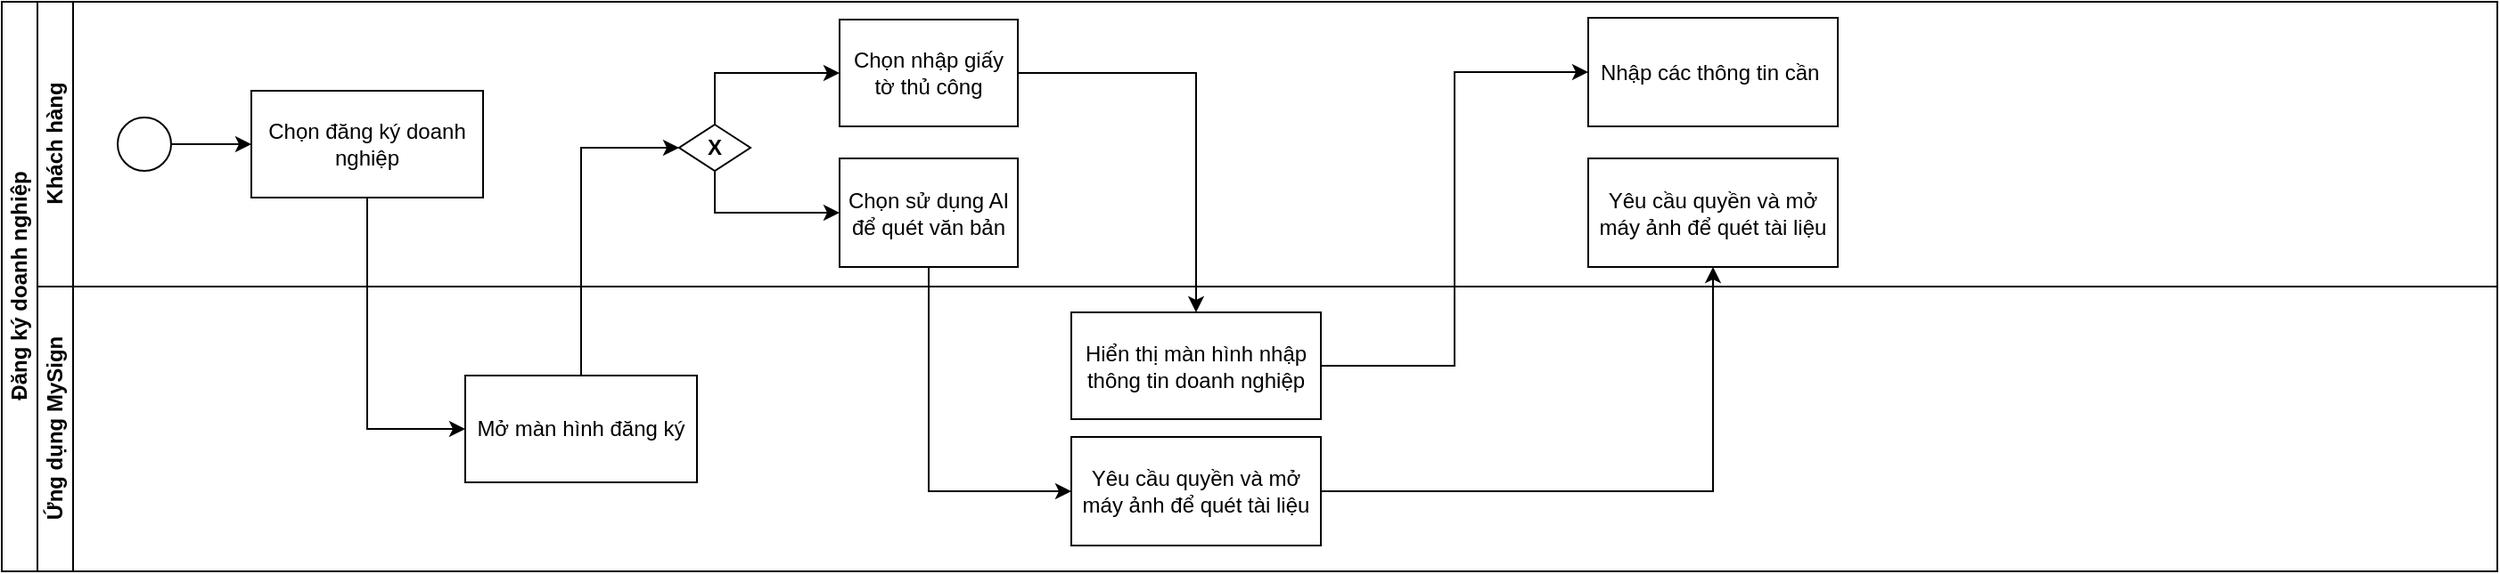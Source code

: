 <mxfile version="22.1.21" type="github">
  <diagram id="prtHgNgQTEPvFCAcTncT" name="Page-1">
    <mxGraphModel dx="1050" dy="522" grid="1" gridSize="10" guides="1" tooltips="1" connect="1" arrows="1" fold="1" page="1" pageScale="1" pageWidth="827" pageHeight="1169" math="0" shadow="0">
      <root>
        <mxCell id="0" />
        <mxCell id="1" parent="0" />
        <mxCell id="dNxyNK7c78bLwvsdeMH5-19" value="Đăng ký doanh nghiệp" style="swimlane;html=1;childLayout=stackLayout;resizeParent=1;resizeParentMax=0;horizontal=0;startSize=20;horizontalStack=0;" parent="1" vertex="1">
          <mxGeometry x="110" y="130" width="1400" height="320" as="geometry" />
        </mxCell>
        <mxCell id="dNxyNK7c78bLwvsdeMH5-27" value="" style="edgeStyle=orthogonalEdgeStyle;rounded=0;orthogonalLoop=1;jettySize=auto;html=1;endArrow=classic;endFill=1;entryX=0;entryY=0.5;entryDx=0;entryDy=0;exitX=0.5;exitY=1;exitDx=0;exitDy=0;" parent="dNxyNK7c78bLwvsdeMH5-19" source="dNxyNK7c78bLwvsdeMH5-24" target="dNxyNK7c78bLwvsdeMH5-26" edge="1">
          <mxGeometry relative="1" as="geometry" />
        </mxCell>
        <mxCell id="dNxyNK7c78bLwvsdeMH5-20" value="Khách hàng" style="swimlane;html=1;startSize=20;horizontal=0;" parent="dNxyNK7c78bLwvsdeMH5-19" vertex="1">
          <mxGeometry x="20" width="1380" height="160" as="geometry" />
        </mxCell>
        <mxCell id="dNxyNK7c78bLwvsdeMH5-25" value="" style="edgeStyle=orthogonalEdgeStyle;rounded=0;orthogonalLoop=1;jettySize=auto;html=1;" parent="dNxyNK7c78bLwvsdeMH5-20" source="dNxyNK7c78bLwvsdeMH5-23" target="dNxyNK7c78bLwvsdeMH5-24" edge="1">
          <mxGeometry relative="1" as="geometry" />
        </mxCell>
        <mxCell id="dNxyNK7c78bLwvsdeMH5-23" value="" style="ellipse;whiteSpace=wrap;html=1;aspect=fixed;" parent="dNxyNK7c78bLwvsdeMH5-20" vertex="1">
          <mxGeometry x="45" y="65" width="30" height="30" as="geometry" />
        </mxCell>
        <mxCell id="dNxyNK7c78bLwvsdeMH5-24" value="Chọn đăng ký doanh nghiệp" style="rounded=0;whiteSpace=wrap;html=1;fontFamily=Helvetica;fontSize=12;fontColor=#000000;align=center;" parent="dNxyNK7c78bLwvsdeMH5-20" vertex="1">
          <mxGeometry x="120" y="50" width="130" height="60" as="geometry" />
        </mxCell>
        <mxCell id="jxNuXybysWQxjCqKWfZ1-5" value="" style="edgeStyle=orthogonalEdgeStyle;rounded=0;orthogonalLoop=1;jettySize=auto;html=1;exitX=0.5;exitY=0;exitDx=0;exitDy=0;entryX=0;entryY=0.5;entryDx=0;entryDy=0;" edge="1" parent="dNxyNK7c78bLwvsdeMH5-20" source="jxNuXybysWQxjCqKWfZ1-3" target="jxNuXybysWQxjCqKWfZ1-4">
          <mxGeometry relative="1" as="geometry" />
        </mxCell>
        <mxCell id="jxNuXybysWQxjCqKWfZ1-7" style="edgeStyle=orthogonalEdgeStyle;rounded=0;orthogonalLoop=1;jettySize=auto;html=1;entryX=0;entryY=0.5;entryDx=0;entryDy=0;exitX=0.5;exitY=1;exitDx=0;exitDy=0;" edge="1" parent="dNxyNK7c78bLwvsdeMH5-20" source="jxNuXybysWQxjCqKWfZ1-3" target="jxNuXybysWQxjCqKWfZ1-6">
          <mxGeometry relative="1" as="geometry" />
        </mxCell>
        <mxCell id="jxNuXybysWQxjCqKWfZ1-3" value="&lt;b&gt;X&lt;/b&gt;" style="rhombus;whiteSpace=wrap;html=1;" vertex="1" parent="dNxyNK7c78bLwvsdeMH5-20">
          <mxGeometry x="360" y="69" width="40" height="26" as="geometry" />
        </mxCell>
        <mxCell id="jxNuXybysWQxjCqKWfZ1-4" value="Chọn nhập giấy tờ thủ công" style="whiteSpace=wrap;html=1;" vertex="1" parent="dNxyNK7c78bLwvsdeMH5-20">
          <mxGeometry x="450" y="10" width="100" height="60" as="geometry" />
        </mxCell>
        <mxCell id="jxNuXybysWQxjCqKWfZ1-6" value="Chọn sử dụng AI để quét văn bản" style="whiteSpace=wrap;html=1;" vertex="1" parent="dNxyNK7c78bLwvsdeMH5-20">
          <mxGeometry x="450" y="88" width="100" height="61" as="geometry" />
        </mxCell>
        <mxCell id="jxNuXybysWQxjCqKWfZ1-12" value="Yêu cầu quyền và mở máy ảnh để quét tài liệu" style="whiteSpace=wrap;html=1;" vertex="1" parent="dNxyNK7c78bLwvsdeMH5-20">
          <mxGeometry x="870" y="88" width="140" height="61" as="geometry" />
        </mxCell>
        <mxCell id="jxNuXybysWQxjCqKWfZ1-14" value="Nhập các thông tin cần&amp;nbsp;" style="whiteSpace=wrap;html=1;" vertex="1" parent="dNxyNK7c78bLwvsdeMH5-20">
          <mxGeometry x="870" y="9" width="140" height="61" as="geometry" />
        </mxCell>
        <mxCell id="dNxyNK7c78bLwvsdeMH5-21" value="Ứng dụng MySign" style="swimlane;html=1;startSize=20;horizontal=0;" parent="dNxyNK7c78bLwvsdeMH5-19" vertex="1">
          <mxGeometry x="20" y="160" width="1380" height="160" as="geometry" />
        </mxCell>
        <mxCell id="dNxyNK7c78bLwvsdeMH5-26" value="Mở màn hình đăng ký" style="rounded=0;whiteSpace=wrap;html=1;fontFamily=Helvetica;fontSize=12;fontColor=#000000;align=center;" parent="dNxyNK7c78bLwvsdeMH5-21" vertex="1">
          <mxGeometry x="240" y="50" width="130" height="60" as="geometry" />
        </mxCell>
        <mxCell id="jxNuXybysWQxjCqKWfZ1-8" value="Yêu cầu quyền và mở máy ảnh để quét tài liệu" style="whiteSpace=wrap;html=1;" vertex="1" parent="dNxyNK7c78bLwvsdeMH5-21">
          <mxGeometry x="580" y="84.5" width="140" height="61" as="geometry" />
        </mxCell>
        <mxCell id="jxNuXybysWQxjCqKWfZ1-9" value="Hiển thị màn hình&amp;nbsp;nhập &lt;br&gt;thông tin doanh nghiệp" style="whiteSpace=wrap;html=1;" vertex="1" parent="dNxyNK7c78bLwvsdeMH5-21">
          <mxGeometry x="580" y="14.5" width="140" height="60" as="geometry" />
        </mxCell>
        <mxCell id="jxNuXybysWQxjCqKWfZ1-2" style="edgeStyle=orthogonalEdgeStyle;rounded=0;orthogonalLoop=1;jettySize=auto;html=1;entryX=0;entryY=0.5;entryDx=0;entryDy=0;exitX=0.5;exitY=0;exitDx=0;exitDy=0;" edge="1" parent="dNxyNK7c78bLwvsdeMH5-19" source="dNxyNK7c78bLwvsdeMH5-26" target="jxNuXybysWQxjCqKWfZ1-3">
          <mxGeometry relative="1" as="geometry">
            <mxPoint x="395" y="110" as="targetPoint" />
          </mxGeometry>
        </mxCell>
        <mxCell id="jxNuXybysWQxjCqKWfZ1-10" style="edgeStyle=orthogonalEdgeStyle;rounded=0;orthogonalLoop=1;jettySize=auto;html=1;entryX=0;entryY=0.5;entryDx=0;entryDy=0;exitX=0.5;exitY=1;exitDx=0;exitDy=0;" edge="1" parent="dNxyNK7c78bLwvsdeMH5-19" source="jxNuXybysWQxjCqKWfZ1-6" target="jxNuXybysWQxjCqKWfZ1-8">
          <mxGeometry relative="1" as="geometry" />
        </mxCell>
        <mxCell id="jxNuXybysWQxjCqKWfZ1-11" style="edgeStyle=orthogonalEdgeStyle;rounded=0;orthogonalLoop=1;jettySize=auto;html=1;entryX=0.5;entryY=0;entryDx=0;entryDy=0;" edge="1" parent="dNxyNK7c78bLwvsdeMH5-19" source="jxNuXybysWQxjCqKWfZ1-4" target="jxNuXybysWQxjCqKWfZ1-9">
          <mxGeometry relative="1" as="geometry" />
        </mxCell>
        <mxCell id="jxNuXybysWQxjCqKWfZ1-13" value="" style="edgeStyle=orthogonalEdgeStyle;rounded=0;orthogonalLoop=1;jettySize=auto;html=1;" edge="1" parent="dNxyNK7c78bLwvsdeMH5-19" source="jxNuXybysWQxjCqKWfZ1-8" target="jxNuXybysWQxjCqKWfZ1-12">
          <mxGeometry relative="1" as="geometry" />
        </mxCell>
        <mxCell id="jxNuXybysWQxjCqKWfZ1-15" style="edgeStyle=orthogonalEdgeStyle;rounded=0;orthogonalLoop=1;jettySize=auto;html=1;entryX=0;entryY=0.5;entryDx=0;entryDy=0;" edge="1" parent="dNxyNK7c78bLwvsdeMH5-19" source="jxNuXybysWQxjCqKWfZ1-9" target="jxNuXybysWQxjCqKWfZ1-14">
          <mxGeometry relative="1" as="geometry" />
        </mxCell>
      </root>
    </mxGraphModel>
  </diagram>
</mxfile>
